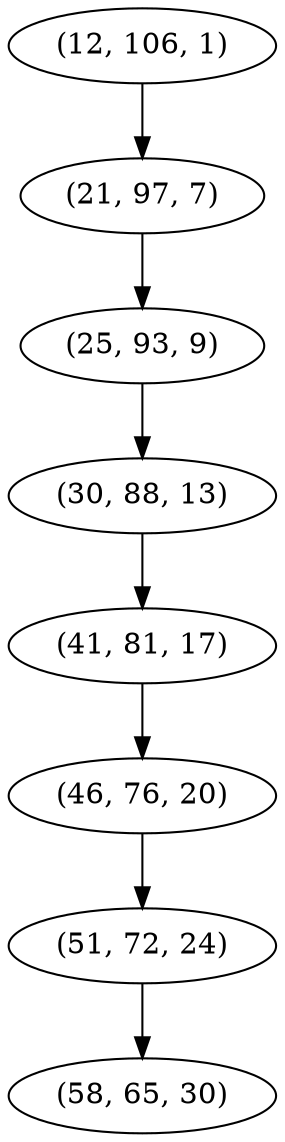 digraph tree {
    "(12, 106, 1)";
    "(21, 97, 7)";
    "(25, 93, 9)";
    "(30, 88, 13)";
    "(41, 81, 17)";
    "(46, 76, 20)";
    "(51, 72, 24)";
    "(58, 65, 30)";
    "(12, 106, 1)" -> "(21, 97, 7)";
    "(21, 97, 7)" -> "(25, 93, 9)";
    "(25, 93, 9)" -> "(30, 88, 13)";
    "(30, 88, 13)" -> "(41, 81, 17)";
    "(41, 81, 17)" -> "(46, 76, 20)";
    "(46, 76, 20)" -> "(51, 72, 24)";
    "(51, 72, 24)" -> "(58, 65, 30)";
}
